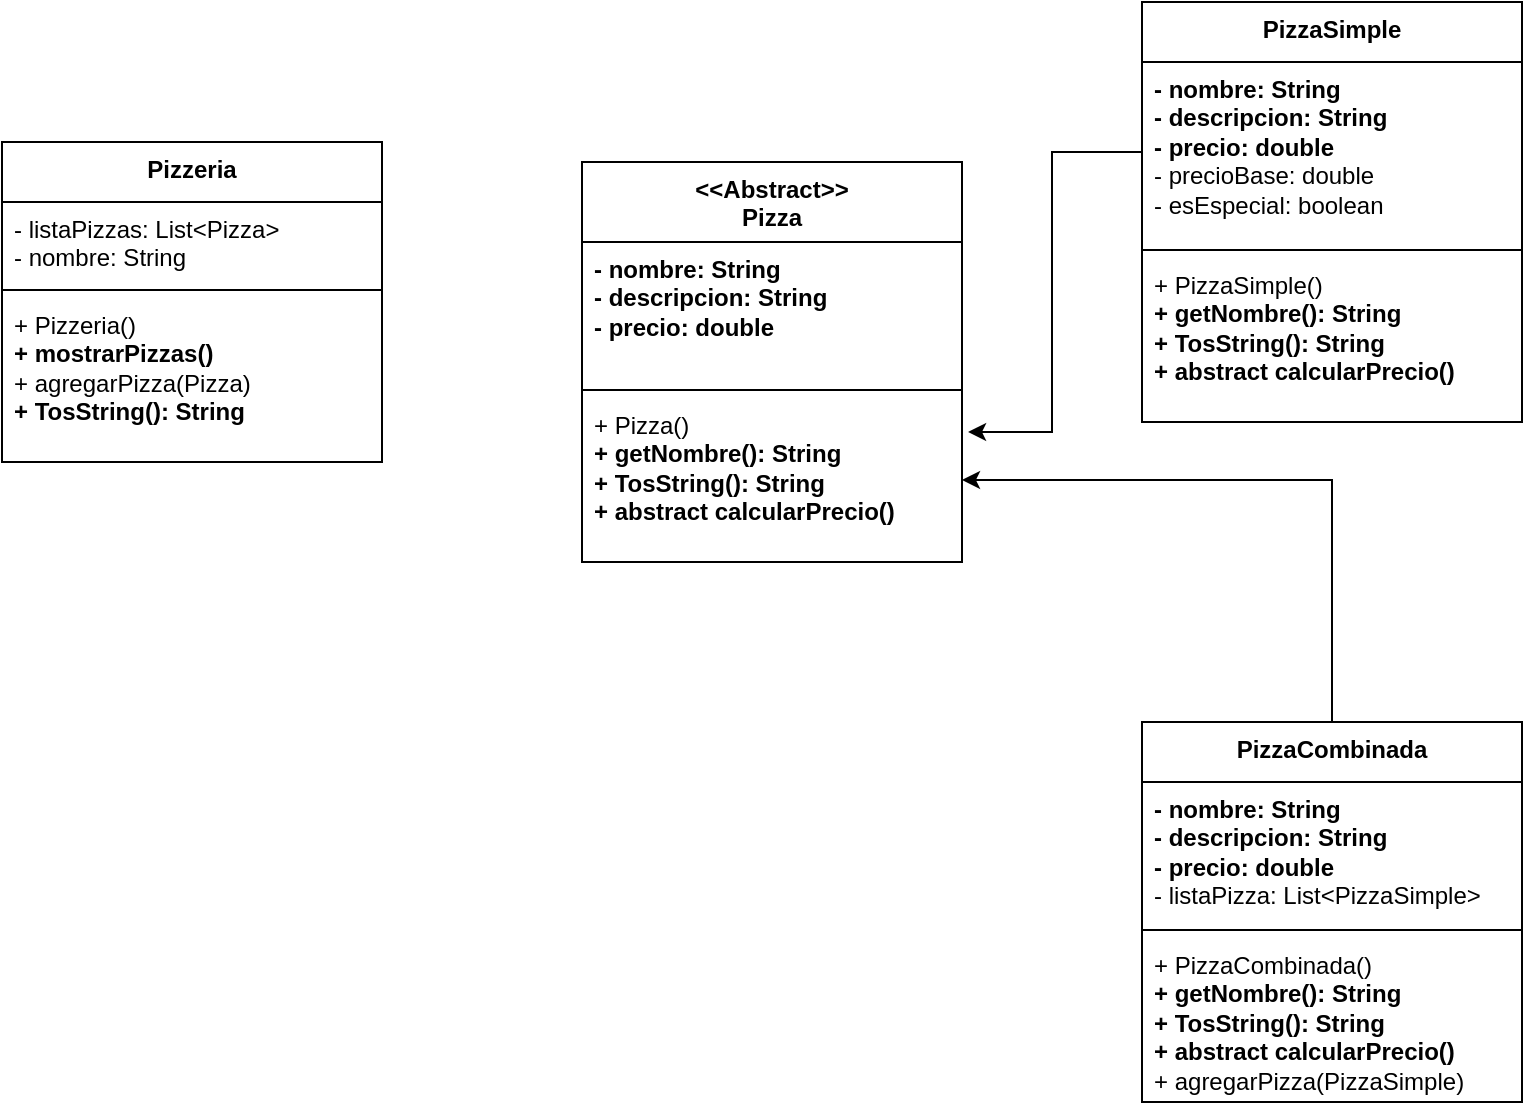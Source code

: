 <mxfile version="22.1.5" type="device">
  <diagram name="Page-1" id="yUjG4AkK2aQkz0ID7XMn">
    <mxGraphModel dx="1674" dy="779" grid="1" gridSize="10" guides="1" tooltips="1" connect="1" arrows="1" fold="1" page="1" pageScale="1" pageWidth="850" pageHeight="1100" math="0" shadow="0">
      <root>
        <mxCell id="0" />
        <mxCell id="1" parent="0" />
        <mxCell id="NbP7vVtT8CokR_a5LYbm-1" value="&amp;lt;&amp;lt;Abstract&amp;gt;&amp;gt;&lt;br&gt;Pizza" style="swimlane;fontStyle=1;align=center;verticalAlign=top;childLayout=stackLayout;horizontal=1;startSize=40;horizontalStack=0;resizeParent=1;resizeParentMax=0;resizeLast=0;collapsible=1;marginBottom=0;whiteSpace=wrap;html=1;" vertex="1" parent="1">
          <mxGeometry x="350" y="90" width="190" height="200" as="geometry" />
        </mxCell>
        <mxCell id="NbP7vVtT8CokR_a5LYbm-2" value="&lt;b&gt;- nombre: String&lt;br&gt;- descripcion: String&lt;br&gt;- precio: double&lt;/b&gt;" style="text;strokeColor=none;fillColor=none;align=left;verticalAlign=top;spacingLeft=4;spacingRight=4;overflow=hidden;rotatable=0;points=[[0,0.5],[1,0.5]];portConstraint=eastwest;whiteSpace=wrap;html=1;" vertex="1" parent="NbP7vVtT8CokR_a5LYbm-1">
          <mxGeometry y="40" width="190" height="70" as="geometry" />
        </mxCell>
        <mxCell id="NbP7vVtT8CokR_a5LYbm-3" value="" style="line;strokeWidth=1;fillColor=none;align=left;verticalAlign=middle;spacingTop=-1;spacingLeft=3;spacingRight=3;rotatable=0;labelPosition=right;points=[];portConstraint=eastwest;strokeColor=inherit;" vertex="1" parent="NbP7vVtT8CokR_a5LYbm-1">
          <mxGeometry y="110" width="190" height="8" as="geometry" />
        </mxCell>
        <mxCell id="NbP7vVtT8CokR_a5LYbm-4" value="+ Pizza()&lt;br&gt;&lt;b&gt;+ getNombre(): String&lt;/b&gt;&lt;br&gt;&lt;b&gt;+ TosString(): String&lt;/b&gt;&lt;br&gt;&lt;b&gt;+ abstract calcularPrecio()&lt;/b&gt;" style="text;strokeColor=none;fillColor=none;align=left;verticalAlign=top;spacingLeft=4;spacingRight=4;overflow=hidden;rotatable=0;points=[[0,0.5],[1,0.5]];portConstraint=eastwest;whiteSpace=wrap;html=1;" vertex="1" parent="NbP7vVtT8CokR_a5LYbm-1">
          <mxGeometry y="118" width="190" height="82" as="geometry" />
        </mxCell>
        <mxCell id="NbP7vVtT8CokR_a5LYbm-5" value="PizzaSimple" style="swimlane;fontStyle=1;align=center;verticalAlign=top;childLayout=stackLayout;horizontal=1;startSize=30;horizontalStack=0;resizeParent=1;resizeParentMax=0;resizeLast=0;collapsible=1;marginBottom=0;whiteSpace=wrap;html=1;" vertex="1" parent="1">
          <mxGeometry x="630" y="10" width="190" height="210" as="geometry" />
        </mxCell>
        <mxCell id="NbP7vVtT8CokR_a5LYbm-6" value="&lt;b&gt;- nombre: String&lt;/b&gt;&lt;br&gt;&lt;b&gt;- descripcion: String&lt;/b&gt;&lt;br&gt;&lt;b&gt;- precio: double&lt;/b&gt;&lt;br&gt;- precioBase: double&lt;br&gt;- esEspecial: boolean" style="text;strokeColor=none;fillColor=none;align=left;verticalAlign=top;spacingLeft=4;spacingRight=4;overflow=hidden;rotatable=0;points=[[0,0.5],[1,0.5]];portConstraint=eastwest;whiteSpace=wrap;html=1;" vertex="1" parent="NbP7vVtT8CokR_a5LYbm-5">
          <mxGeometry y="30" width="190" height="90" as="geometry" />
        </mxCell>
        <mxCell id="NbP7vVtT8CokR_a5LYbm-7" value="" style="line;strokeWidth=1;fillColor=none;align=left;verticalAlign=middle;spacingTop=-1;spacingLeft=3;spacingRight=3;rotatable=0;labelPosition=right;points=[];portConstraint=eastwest;strokeColor=inherit;" vertex="1" parent="NbP7vVtT8CokR_a5LYbm-5">
          <mxGeometry y="120" width="190" height="8" as="geometry" />
        </mxCell>
        <mxCell id="NbP7vVtT8CokR_a5LYbm-8" value="+ PizzaSimple()&lt;br&gt;&lt;b&gt;+ getNombre(): String&lt;/b&gt;&lt;br&gt;&lt;b&gt;+ TosString(): String&lt;/b&gt;&lt;br&gt;&lt;b&gt;+ abstract calcularPrecio()&lt;/b&gt;" style="text;strokeColor=none;fillColor=none;align=left;verticalAlign=top;spacingLeft=4;spacingRight=4;overflow=hidden;rotatable=0;points=[[0,0.5],[1,0.5]];portConstraint=eastwest;whiteSpace=wrap;html=1;" vertex="1" parent="NbP7vVtT8CokR_a5LYbm-5">
          <mxGeometry y="128" width="190" height="82" as="geometry" />
        </mxCell>
        <mxCell id="NbP7vVtT8CokR_a5LYbm-9" value="PizzaCombinada" style="swimlane;fontStyle=1;align=center;verticalAlign=top;childLayout=stackLayout;horizontal=1;startSize=30;horizontalStack=0;resizeParent=1;resizeParentMax=0;resizeLast=0;collapsible=1;marginBottom=0;whiteSpace=wrap;html=1;" vertex="1" parent="1">
          <mxGeometry x="630" y="370" width="190" height="190" as="geometry" />
        </mxCell>
        <mxCell id="NbP7vVtT8CokR_a5LYbm-10" value="&lt;b&gt;- nombre: String&lt;/b&gt;&lt;br&gt;&lt;b&gt;- descripcion: String&lt;/b&gt;&lt;br&gt;&lt;b&gt;- precio: double&lt;/b&gt;&lt;br&gt;- listaPizza: List&amp;lt;PizzaSimple&amp;gt;" style="text;strokeColor=none;fillColor=none;align=left;verticalAlign=top;spacingLeft=4;spacingRight=4;overflow=hidden;rotatable=0;points=[[0,0.5],[1,0.5]];portConstraint=eastwest;whiteSpace=wrap;html=1;" vertex="1" parent="NbP7vVtT8CokR_a5LYbm-9">
          <mxGeometry y="30" width="190" height="70" as="geometry" />
        </mxCell>
        <mxCell id="NbP7vVtT8CokR_a5LYbm-11" value="" style="line;strokeWidth=1;fillColor=none;align=left;verticalAlign=middle;spacingTop=-1;spacingLeft=3;spacingRight=3;rotatable=0;labelPosition=right;points=[];portConstraint=eastwest;strokeColor=inherit;" vertex="1" parent="NbP7vVtT8CokR_a5LYbm-9">
          <mxGeometry y="100" width="190" height="8" as="geometry" />
        </mxCell>
        <mxCell id="NbP7vVtT8CokR_a5LYbm-12" value="+ PizzaCombinada()&lt;br&gt;&lt;b&gt;+ getNombre(): String&lt;/b&gt;&lt;br&gt;&lt;b&gt;+ TosString(): String&lt;/b&gt;&lt;br&gt;&lt;b&gt;+ abstract calcularPrecio()&lt;/b&gt;&lt;br&gt;+ agregarPizza(PizzaSimple)" style="text;strokeColor=none;fillColor=none;align=left;verticalAlign=top;spacingLeft=4;spacingRight=4;overflow=hidden;rotatable=0;points=[[0,0.5],[1,0.5]];portConstraint=eastwest;whiteSpace=wrap;html=1;" vertex="1" parent="NbP7vVtT8CokR_a5LYbm-9">
          <mxGeometry y="108" width="190" height="82" as="geometry" />
        </mxCell>
        <mxCell id="NbP7vVtT8CokR_a5LYbm-14" style="edgeStyle=orthogonalEdgeStyle;rounded=0;orthogonalLoop=1;jettySize=auto;html=1;entryX=1;entryY=0.5;entryDx=0;entryDy=0;" edge="1" parent="1" source="NbP7vVtT8CokR_a5LYbm-9" target="NbP7vVtT8CokR_a5LYbm-4">
          <mxGeometry relative="1" as="geometry" />
        </mxCell>
        <mxCell id="NbP7vVtT8CokR_a5LYbm-15" style="edgeStyle=orthogonalEdgeStyle;rounded=0;orthogonalLoop=1;jettySize=auto;html=1;entryX=1.016;entryY=0.207;entryDx=0;entryDy=0;entryPerimeter=0;" edge="1" parent="1" source="NbP7vVtT8CokR_a5LYbm-6" target="NbP7vVtT8CokR_a5LYbm-4">
          <mxGeometry relative="1" as="geometry" />
        </mxCell>
        <mxCell id="NbP7vVtT8CokR_a5LYbm-16" value="Pizzeria" style="swimlane;fontStyle=1;align=center;verticalAlign=top;childLayout=stackLayout;horizontal=1;startSize=30;horizontalStack=0;resizeParent=1;resizeParentMax=0;resizeLast=0;collapsible=1;marginBottom=0;whiteSpace=wrap;html=1;" vertex="1" parent="1">
          <mxGeometry x="60" y="80" width="190" height="160" as="geometry" />
        </mxCell>
        <mxCell id="NbP7vVtT8CokR_a5LYbm-17" value="- listaPizzas: List&amp;lt;Pizza&amp;gt;&lt;br&gt;- nombre: String" style="text;strokeColor=none;fillColor=none;align=left;verticalAlign=top;spacingLeft=4;spacingRight=4;overflow=hidden;rotatable=0;points=[[0,0.5],[1,0.5]];portConstraint=eastwest;whiteSpace=wrap;html=1;" vertex="1" parent="NbP7vVtT8CokR_a5LYbm-16">
          <mxGeometry y="30" width="190" height="40" as="geometry" />
        </mxCell>
        <mxCell id="NbP7vVtT8CokR_a5LYbm-18" value="" style="line;strokeWidth=1;fillColor=none;align=left;verticalAlign=middle;spacingTop=-1;spacingLeft=3;spacingRight=3;rotatable=0;labelPosition=right;points=[];portConstraint=eastwest;strokeColor=inherit;" vertex="1" parent="NbP7vVtT8CokR_a5LYbm-16">
          <mxGeometry y="70" width="190" height="8" as="geometry" />
        </mxCell>
        <mxCell id="NbP7vVtT8CokR_a5LYbm-19" value="+ Pizzeria()&lt;br&gt;&lt;b&gt;+ mostrarPizzas()&lt;br&gt;&lt;/b&gt;+ agregarPizza(Pizza)&lt;br&gt;&lt;b&gt;+ TosString(): String&lt;/b&gt;" style="text;strokeColor=none;fillColor=none;align=left;verticalAlign=top;spacingLeft=4;spacingRight=4;overflow=hidden;rotatable=0;points=[[0,0.5],[1,0.5]];portConstraint=eastwest;whiteSpace=wrap;html=1;" vertex="1" parent="NbP7vVtT8CokR_a5LYbm-16">
          <mxGeometry y="78" width="190" height="82" as="geometry" />
        </mxCell>
      </root>
    </mxGraphModel>
  </diagram>
</mxfile>
